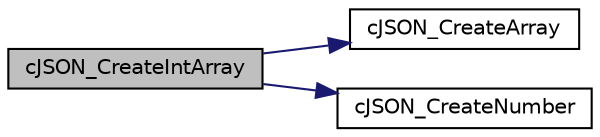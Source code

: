 digraph "cJSON_CreateIntArray"
{
  edge [fontname="Helvetica",fontsize="10",labelfontname="Helvetica",labelfontsize="10"];
  node [fontname="Helvetica",fontsize="10",shape=record];
  rankdir="LR";
  Node1 [label="cJSON_CreateIntArray",height=0.2,width=0.4,color="black", fillcolor="grey75", style="filled", fontcolor="black"];
  Node1 -> Node2 [color="midnightblue",fontsize="10",style="solid"];
  Node2 [label="cJSON_CreateArray",height=0.2,width=0.4,color="black", fillcolor="white", style="filled",URL="$c_j_s_o_n_8cc.html#a29e5808c66c1cf1f3edbf117babe07b3"];
  Node1 -> Node3 [color="midnightblue",fontsize="10",style="solid"];
  Node3 [label="cJSON_CreateNumber",height=0.2,width=0.4,color="black", fillcolor="white", style="filled",URL="$c_j_s_o_n_8cc.html#a220d076d7d3a309049d6889be6d4904a"];
}
